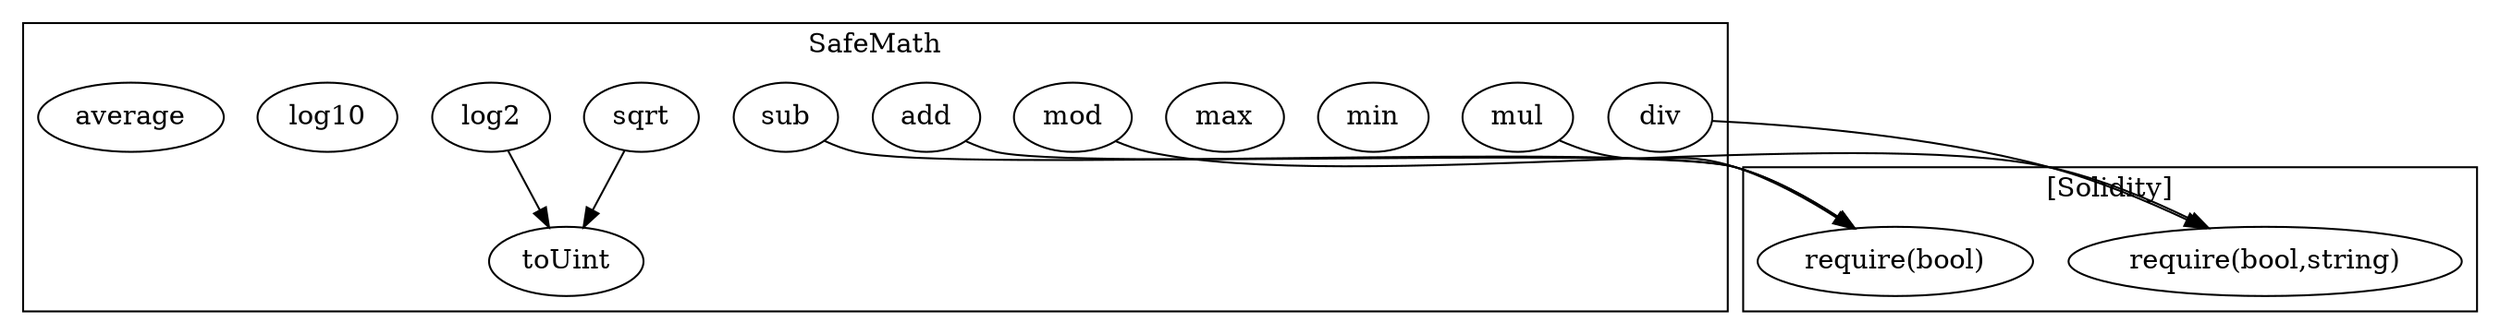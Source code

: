 strict digraph {
subgraph cluster_3623_SafeMath {
label = "SafeMath"
"3623_div" [label="div"]
"3623_mul" [label="mul"]
"3623_min" [label="min"]
"3623_max" [label="max"]
"3623_mod" [label="mod"]
"3623_sqrt" [label="sqrt"]
"3623_log2" [label="log2"]
"3623_add" [label="add"]
"3623_sub" [label="sub"]
"3623_log10" [label="log10"]
"3623_toUint" [label="toUint"]
"3623_average" [label="average"]
"3623_log2" -> "3623_toUint"
"3623_sqrt" -> "3623_toUint"
}subgraph cluster_solidity {
label = "[Solidity]"
"require(bool)" 
"require(bool,string)" 
"3623_sub" -> "require(bool)"
"3623_div" -> "require(bool,string)"
"3623_mul" -> "require(bool)"
"3623_mod" -> "require(bool,string)"
"3623_add" -> "require(bool)"
}
}